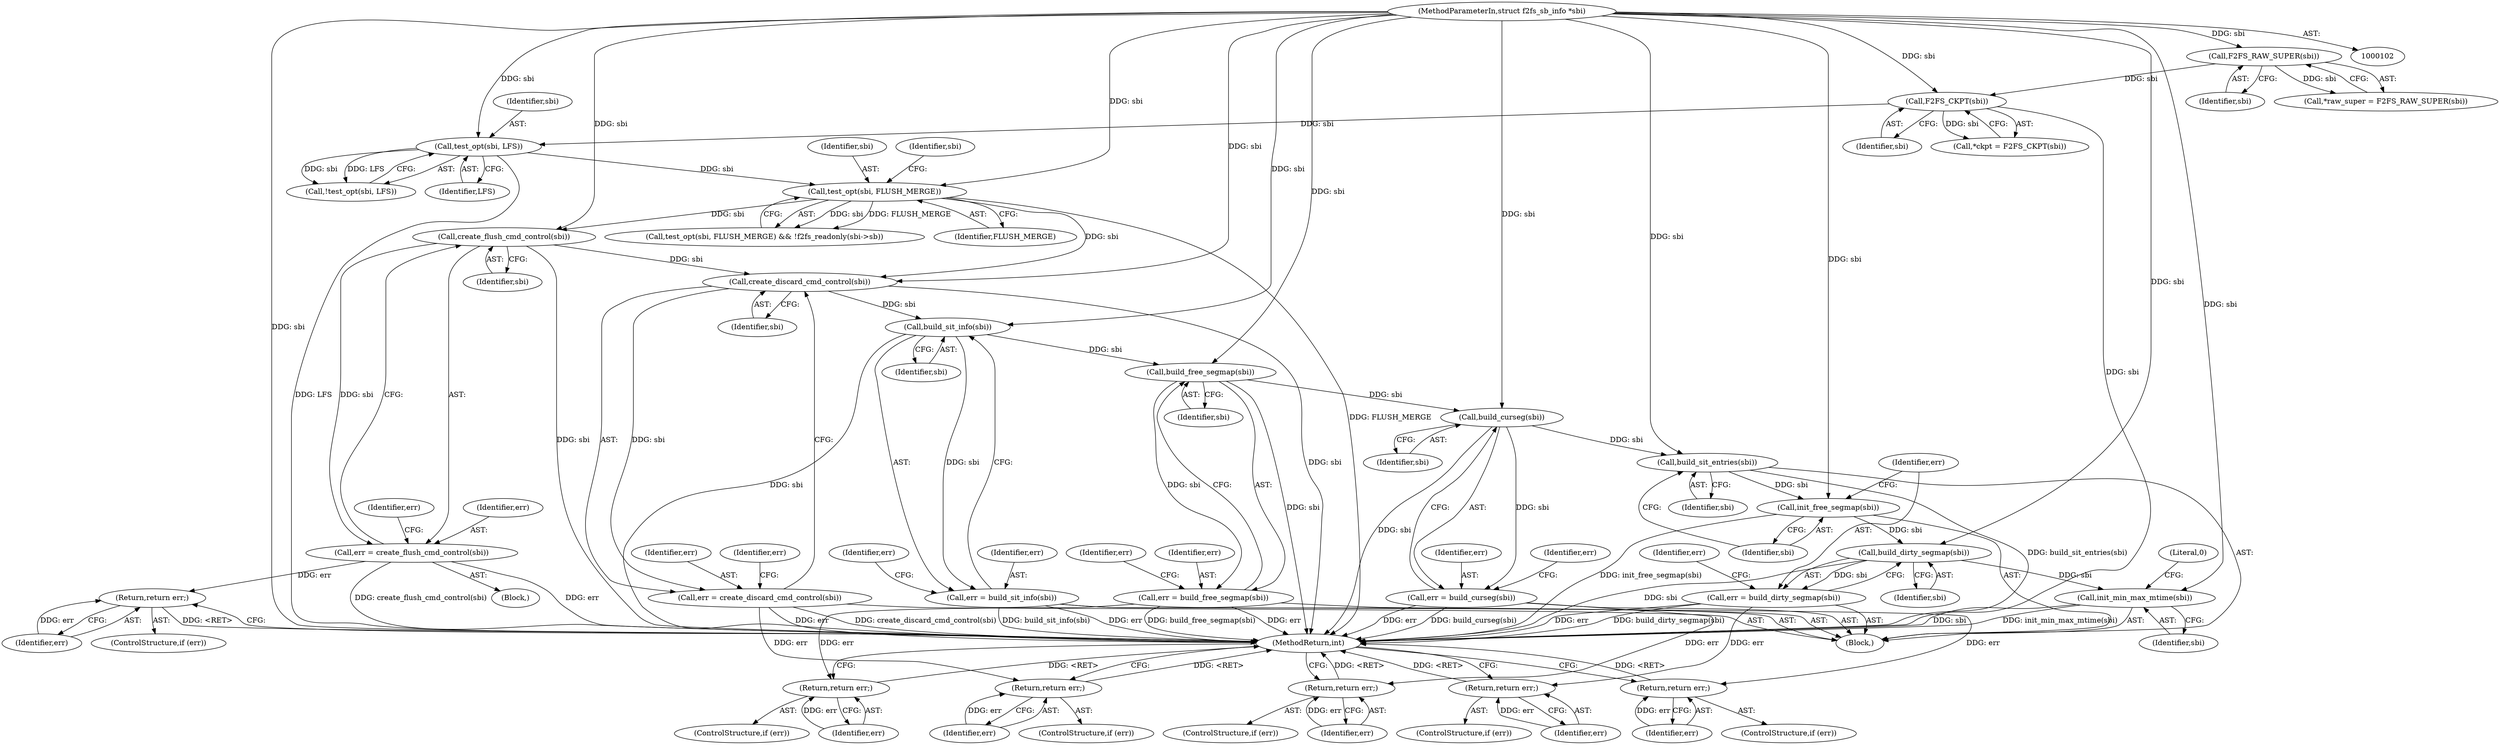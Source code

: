 digraph "0_linux_d4fdf8ba0e5808ba9ad6b44337783bd9935e0982@API" {
"1000262" [label="(Call,create_flush_cmd_control(sbi))"];
"1000251" [label="(Call,test_opt(sbi, FLUSH_MERGE))"];
"1000214" [label="(Call,test_opt(sbi, LFS))"];
"1000113" [label="(Call,F2FS_CKPT(sbi))"];
"1000108" [label="(Call,F2FS_RAW_SUPER(sbi))"];
"1000103" [label="(MethodParameterIn,struct f2fs_sb_info *sbi)"];
"1000260" [label="(Call,err = create_flush_cmd_control(sbi))"];
"1000266" [label="(Return,return err;)"];
"1000270" [label="(Call,create_discard_cmd_control(sbi))"];
"1000268" [label="(Call,err = create_discard_cmd_control(sbi))"];
"1000274" [label="(Return,return err;)"];
"1000278" [label="(Call,build_sit_info(sbi))"];
"1000276" [label="(Call,err = build_sit_info(sbi))"];
"1000282" [label="(Return,return err;)"];
"1000286" [label="(Call,build_free_segmap(sbi))"];
"1000284" [label="(Call,err = build_free_segmap(sbi))"];
"1000290" [label="(Return,return err;)"];
"1000294" [label="(Call,build_curseg(sbi))"];
"1000292" [label="(Call,err = build_curseg(sbi))"];
"1000298" [label="(Return,return err;)"];
"1000300" [label="(Call,build_sit_entries(sbi))"];
"1000302" [label="(Call,init_free_segmap(sbi))"];
"1000306" [label="(Call,build_dirty_segmap(sbi))"];
"1000304" [label="(Call,err = build_dirty_segmap(sbi))"];
"1000310" [label="(Return,return err;)"];
"1000312" [label="(Call,init_min_max_mtime(sbi))"];
"1000312" [label="(Call,init_min_max_mtime(sbi))"];
"1000109" [label="(Identifier,sbi)"];
"1000288" [label="(ControlStructure,if (err))"];
"1000261" [label="(Identifier,err)"];
"1000316" [label="(MethodReturn,int)"];
"1000252" [label="(Identifier,sbi)"];
"1000250" [label="(Call,test_opt(sbi, FLUSH_MERGE) && !f2fs_readonly(sbi->sb))"];
"1000214" [label="(Call,test_opt(sbi, LFS))"];
"1000265" [label="(Identifier,err)"];
"1000283" [label="(Identifier,err)"];
"1000289" [label="(Identifier,err)"];
"1000305" [label="(Identifier,err)"];
"1000307" [label="(Identifier,sbi)"];
"1000253" [label="(Identifier,FLUSH_MERGE)"];
"1000308" [label="(ControlStructure,if (err))"];
"1000273" [label="(Identifier,err)"];
"1000291" [label="(Identifier,err)"];
"1000268" [label="(Call,err = create_discard_cmd_control(sbi))"];
"1000303" [label="(Identifier,sbi)"];
"1000213" [label="(Call,!test_opt(sbi, LFS))"];
"1000287" [label="(Identifier,sbi)"];
"1000277" [label="(Identifier,err)"];
"1000295" [label="(Identifier,sbi)"];
"1000294" [label="(Call,build_curseg(sbi))"];
"1000306" [label="(Call,build_dirty_segmap(sbi))"];
"1000302" [label="(Call,init_free_segmap(sbi))"];
"1000276" [label="(Call,err = build_sit_info(sbi))"];
"1000269" [label="(Identifier,err)"];
"1000300" [label="(Call,build_sit_entries(sbi))"];
"1000304" [label="(Call,err = build_dirty_segmap(sbi))"];
"1000311" [label="(Identifier,err)"];
"1000282" [label="(Return,return err;)"];
"1000296" [label="(ControlStructure,if (err))"];
"1000292" [label="(Call,err = build_curseg(sbi))"];
"1000266" [label="(Return,return err;)"];
"1000216" [label="(Identifier,LFS)"];
"1000270" [label="(Call,create_discard_cmd_control(sbi))"];
"1000114" [label="(Identifier,sbi)"];
"1000275" [label="(Identifier,err)"];
"1000257" [label="(Identifier,sbi)"];
"1000272" [label="(ControlStructure,if (err))"];
"1000262" [label="(Call,create_flush_cmd_control(sbi))"];
"1000264" [label="(ControlStructure,if (err))"];
"1000284" [label="(Call,err = build_free_segmap(sbi))"];
"1000313" [label="(Identifier,sbi)"];
"1000310" [label="(Return,return err;)"];
"1000260" [label="(Call,err = create_flush_cmd_control(sbi))"];
"1000286" [label="(Call,build_free_segmap(sbi))"];
"1000297" [label="(Identifier,err)"];
"1000104" [label="(Block,)"];
"1000293" [label="(Identifier,err)"];
"1000278" [label="(Call,build_sit_info(sbi))"];
"1000267" [label="(Identifier,err)"];
"1000106" [label="(Call,*raw_super = F2FS_RAW_SUPER(sbi))"];
"1000263" [label="(Identifier,sbi)"];
"1000301" [label="(Identifier,sbi)"];
"1000279" [label="(Identifier,sbi)"];
"1000298" [label="(Return,return err;)"];
"1000299" [label="(Identifier,err)"];
"1000271" [label="(Identifier,sbi)"];
"1000113" [label="(Call,F2FS_CKPT(sbi))"];
"1000111" [label="(Call,*ckpt = F2FS_CKPT(sbi))"];
"1000259" [label="(Block,)"];
"1000315" [label="(Literal,0)"];
"1000108" [label="(Call,F2FS_RAW_SUPER(sbi))"];
"1000215" [label="(Identifier,sbi)"];
"1000103" [label="(MethodParameterIn,struct f2fs_sb_info *sbi)"];
"1000280" [label="(ControlStructure,if (err))"];
"1000251" [label="(Call,test_opt(sbi, FLUSH_MERGE))"];
"1000281" [label="(Identifier,err)"];
"1000285" [label="(Identifier,err)"];
"1000290" [label="(Return,return err;)"];
"1000274" [label="(Return,return err;)"];
"1000309" [label="(Identifier,err)"];
"1000262" -> "1000260"  [label="AST: "];
"1000262" -> "1000263"  [label="CFG: "];
"1000263" -> "1000262"  [label="AST: "];
"1000260" -> "1000262"  [label="CFG: "];
"1000262" -> "1000316"  [label="DDG: sbi"];
"1000262" -> "1000260"  [label="DDG: sbi"];
"1000251" -> "1000262"  [label="DDG: sbi"];
"1000103" -> "1000262"  [label="DDG: sbi"];
"1000262" -> "1000270"  [label="DDG: sbi"];
"1000251" -> "1000250"  [label="AST: "];
"1000251" -> "1000253"  [label="CFG: "];
"1000252" -> "1000251"  [label="AST: "];
"1000253" -> "1000251"  [label="AST: "];
"1000257" -> "1000251"  [label="CFG: "];
"1000250" -> "1000251"  [label="CFG: "];
"1000251" -> "1000316"  [label="DDG: FLUSH_MERGE"];
"1000251" -> "1000250"  [label="DDG: sbi"];
"1000251" -> "1000250"  [label="DDG: FLUSH_MERGE"];
"1000214" -> "1000251"  [label="DDG: sbi"];
"1000103" -> "1000251"  [label="DDG: sbi"];
"1000251" -> "1000270"  [label="DDG: sbi"];
"1000214" -> "1000213"  [label="AST: "];
"1000214" -> "1000216"  [label="CFG: "];
"1000215" -> "1000214"  [label="AST: "];
"1000216" -> "1000214"  [label="AST: "];
"1000213" -> "1000214"  [label="CFG: "];
"1000214" -> "1000316"  [label="DDG: LFS"];
"1000214" -> "1000213"  [label="DDG: sbi"];
"1000214" -> "1000213"  [label="DDG: LFS"];
"1000113" -> "1000214"  [label="DDG: sbi"];
"1000103" -> "1000214"  [label="DDG: sbi"];
"1000113" -> "1000111"  [label="AST: "];
"1000113" -> "1000114"  [label="CFG: "];
"1000114" -> "1000113"  [label="AST: "];
"1000111" -> "1000113"  [label="CFG: "];
"1000113" -> "1000316"  [label="DDG: sbi"];
"1000113" -> "1000111"  [label="DDG: sbi"];
"1000108" -> "1000113"  [label="DDG: sbi"];
"1000103" -> "1000113"  [label="DDG: sbi"];
"1000108" -> "1000106"  [label="AST: "];
"1000108" -> "1000109"  [label="CFG: "];
"1000109" -> "1000108"  [label="AST: "];
"1000106" -> "1000108"  [label="CFG: "];
"1000108" -> "1000106"  [label="DDG: sbi"];
"1000103" -> "1000108"  [label="DDG: sbi"];
"1000103" -> "1000102"  [label="AST: "];
"1000103" -> "1000316"  [label="DDG: sbi"];
"1000103" -> "1000270"  [label="DDG: sbi"];
"1000103" -> "1000278"  [label="DDG: sbi"];
"1000103" -> "1000286"  [label="DDG: sbi"];
"1000103" -> "1000294"  [label="DDG: sbi"];
"1000103" -> "1000300"  [label="DDG: sbi"];
"1000103" -> "1000302"  [label="DDG: sbi"];
"1000103" -> "1000306"  [label="DDG: sbi"];
"1000103" -> "1000312"  [label="DDG: sbi"];
"1000260" -> "1000259"  [label="AST: "];
"1000261" -> "1000260"  [label="AST: "];
"1000265" -> "1000260"  [label="CFG: "];
"1000260" -> "1000316"  [label="DDG: create_flush_cmd_control(sbi)"];
"1000260" -> "1000316"  [label="DDG: err"];
"1000260" -> "1000266"  [label="DDG: err"];
"1000266" -> "1000264"  [label="AST: "];
"1000266" -> "1000267"  [label="CFG: "];
"1000267" -> "1000266"  [label="AST: "];
"1000316" -> "1000266"  [label="CFG: "];
"1000266" -> "1000316"  [label="DDG: <RET>"];
"1000267" -> "1000266"  [label="DDG: err"];
"1000270" -> "1000268"  [label="AST: "];
"1000270" -> "1000271"  [label="CFG: "];
"1000271" -> "1000270"  [label="AST: "];
"1000268" -> "1000270"  [label="CFG: "];
"1000270" -> "1000316"  [label="DDG: sbi"];
"1000270" -> "1000268"  [label="DDG: sbi"];
"1000270" -> "1000278"  [label="DDG: sbi"];
"1000268" -> "1000104"  [label="AST: "];
"1000269" -> "1000268"  [label="AST: "];
"1000273" -> "1000268"  [label="CFG: "];
"1000268" -> "1000316"  [label="DDG: err"];
"1000268" -> "1000316"  [label="DDG: create_discard_cmd_control(sbi)"];
"1000268" -> "1000274"  [label="DDG: err"];
"1000274" -> "1000272"  [label="AST: "];
"1000274" -> "1000275"  [label="CFG: "];
"1000275" -> "1000274"  [label="AST: "];
"1000316" -> "1000274"  [label="CFG: "];
"1000274" -> "1000316"  [label="DDG: <RET>"];
"1000275" -> "1000274"  [label="DDG: err"];
"1000278" -> "1000276"  [label="AST: "];
"1000278" -> "1000279"  [label="CFG: "];
"1000279" -> "1000278"  [label="AST: "];
"1000276" -> "1000278"  [label="CFG: "];
"1000278" -> "1000316"  [label="DDG: sbi"];
"1000278" -> "1000276"  [label="DDG: sbi"];
"1000278" -> "1000286"  [label="DDG: sbi"];
"1000276" -> "1000104"  [label="AST: "];
"1000277" -> "1000276"  [label="AST: "];
"1000281" -> "1000276"  [label="CFG: "];
"1000276" -> "1000316"  [label="DDG: build_sit_info(sbi)"];
"1000276" -> "1000316"  [label="DDG: err"];
"1000276" -> "1000282"  [label="DDG: err"];
"1000282" -> "1000280"  [label="AST: "];
"1000282" -> "1000283"  [label="CFG: "];
"1000283" -> "1000282"  [label="AST: "];
"1000316" -> "1000282"  [label="CFG: "];
"1000282" -> "1000316"  [label="DDG: <RET>"];
"1000283" -> "1000282"  [label="DDG: err"];
"1000286" -> "1000284"  [label="AST: "];
"1000286" -> "1000287"  [label="CFG: "];
"1000287" -> "1000286"  [label="AST: "];
"1000284" -> "1000286"  [label="CFG: "];
"1000286" -> "1000316"  [label="DDG: sbi"];
"1000286" -> "1000284"  [label="DDG: sbi"];
"1000286" -> "1000294"  [label="DDG: sbi"];
"1000284" -> "1000104"  [label="AST: "];
"1000285" -> "1000284"  [label="AST: "];
"1000289" -> "1000284"  [label="CFG: "];
"1000284" -> "1000316"  [label="DDG: build_free_segmap(sbi)"];
"1000284" -> "1000316"  [label="DDG: err"];
"1000284" -> "1000290"  [label="DDG: err"];
"1000290" -> "1000288"  [label="AST: "];
"1000290" -> "1000291"  [label="CFG: "];
"1000291" -> "1000290"  [label="AST: "];
"1000316" -> "1000290"  [label="CFG: "];
"1000290" -> "1000316"  [label="DDG: <RET>"];
"1000291" -> "1000290"  [label="DDG: err"];
"1000294" -> "1000292"  [label="AST: "];
"1000294" -> "1000295"  [label="CFG: "];
"1000295" -> "1000294"  [label="AST: "];
"1000292" -> "1000294"  [label="CFG: "];
"1000294" -> "1000316"  [label="DDG: sbi"];
"1000294" -> "1000292"  [label="DDG: sbi"];
"1000294" -> "1000300"  [label="DDG: sbi"];
"1000292" -> "1000104"  [label="AST: "];
"1000293" -> "1000292"  [label="AST: "];
"1000297" -> "1000292"  [label="CFG: "];
"1000292" -> "1000316"  [label="DDG: build_curseg(sbi)"];
"1000292" -> "1000316"  [label="DDG: err"];
"1000292" -> "1000298"  [label="DDG: err"];
"1000298" -> "1000296"  [label="AST: "];
"1000298" -> "1000299"  [label="CFG: "];
"1000299" -> "1000298"  [label="AST: "];
"1000316" -> "1000298"  [label="CFG: "];
"1000298" -> "1000316"  [label="DDG: <RET>"];
"1000299" -> "1000298"  [label="DDG: err"];
"1000300" -> "1000104"  [label="AST: "];
"1000300" -> "1000301"  [label="CFG: "];
"1000301" -> "1000300"  [label="AST: "];
"1000303" -> "1000300"  [label="CFG: "];
"1000300" -> "1000316"  [label="DDG: build_sit_entries(sbi)"];
"1000300" -> "1000302"  [label="DDG: sbi"];
"1000302" -> "1000104"  [label="AST: "];
"1000302" -> "1000303"  [label="CFG: "];
"1000303" -> "1000302"  [label="AST: "];
"1000305" -> "1000302"  [label="CFG: "];
"1000302" -> "1000316"  [label="DDG: init_free_segmap(sbi)"];
"1000302" -> "1000306"  [label="DDG: sbi"];
"1000306" -> "1000304"  [label="AST: "];
"1000306" -> "1000307"  [label="CFG: "];
"1000307" -> "1000306"  [label="AST: "];
"1000304" -> "1000306"  [label="CFG: "];
"1000306" -> "1000316"  [label="DDG: sbi"];
"1000306" -> "1000304"  [label="DDG: sbi"];
"1000306" -> "1000312"  [label="DDG: sbi"];
"1000304" -> "1000104"  [label="AST: "];
"1000305" -> "1000304"  [label="AST: "];
"1000309" -> "1000304"  [label="CFG: "];
"1000304" -> "1000316"  [label="DDG: err"];
"1000304" -> "1000316"  [label="DDG: build_dirty_segmap(sbi)"];
"1000304" -> "1000310"  [label="DDG: err"];
"1000310" -> "1000308"  [label="AST: "];
"1000310" -> "1000311"  [label="CFG: "];
"1000311" -> "1000310"  [label="AST: "];
"1000316" -> "1000310"  [label="CFG: "];
"1000310" -> "1000316"  [label="DDG: <RET>"];
"1000311" -> "1000310"  [label="DDG: err"];
"1000312" -> "1000104"  [label="AST: "];
"1000312" -> "1000313"  [label="CFG: "];
"1000313" -> "1000312"  [label="AST: "];
"1000315" -> "1000312"  [label="CFG: "];
"1000312" -> "1000316"  [label="DDG: init_min_max_mtime(sbi)"];
"1000312" -> "1000316"  [label="DDG: sbi"];
}
